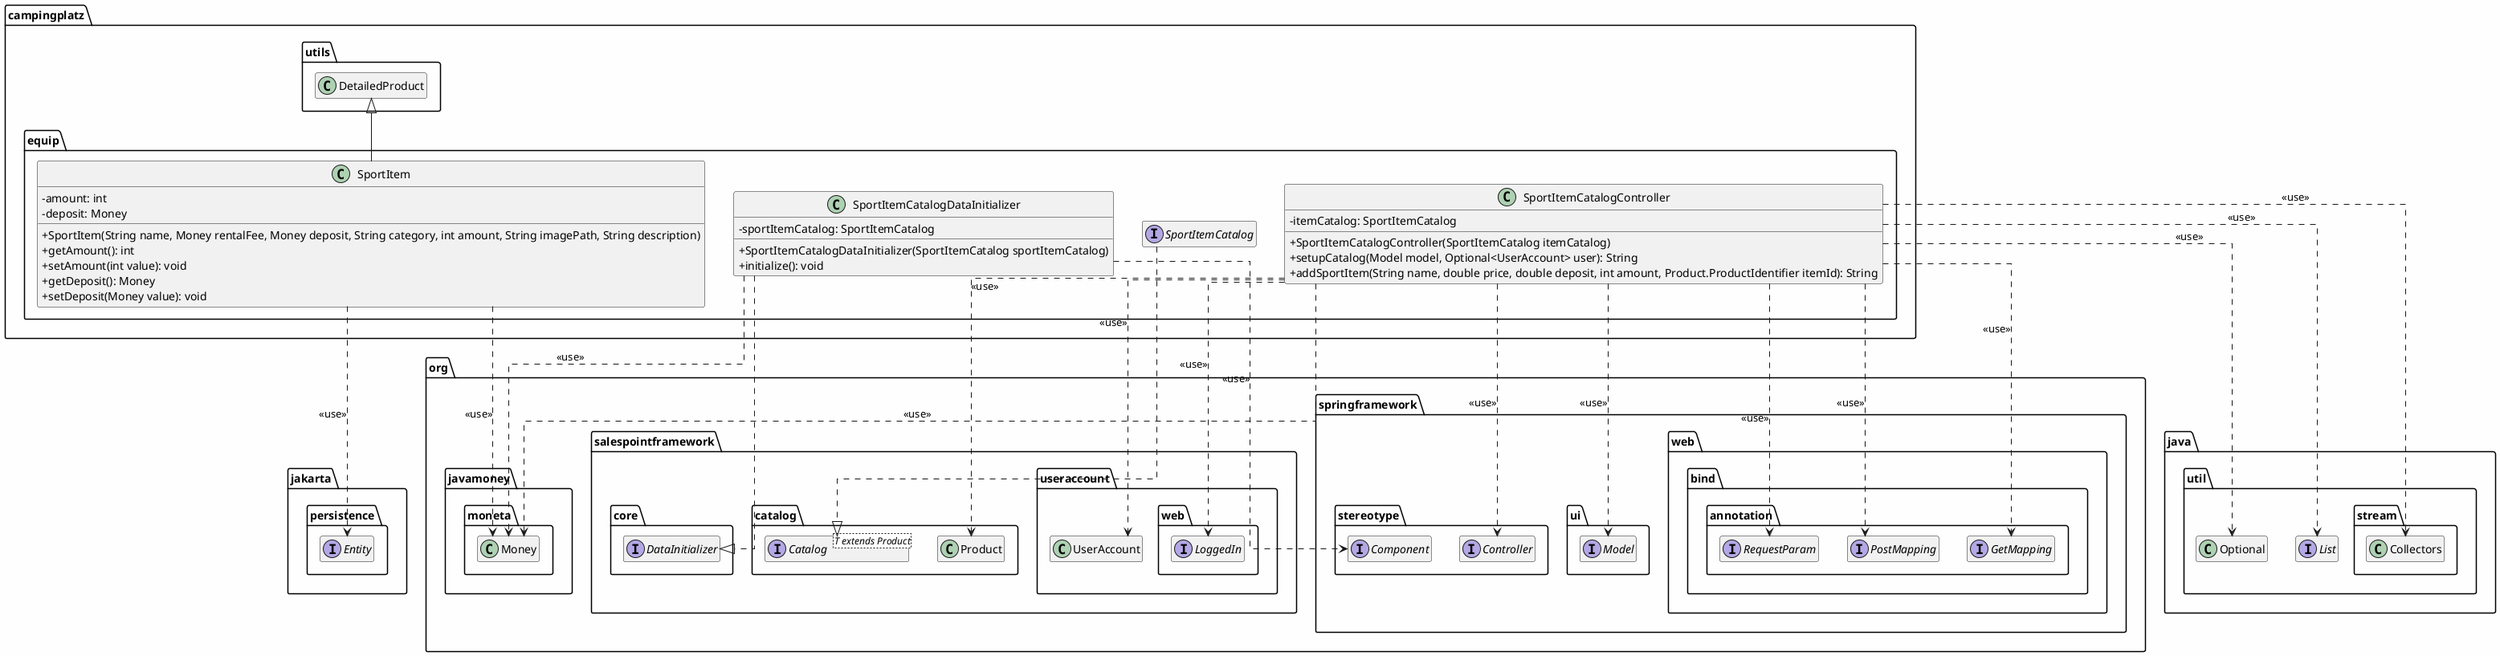 @startuml
hide empty fields
hide empty methods
skinparam classAttributeIconSize 0
skinparam linetype ortho
skinparam BackgroundColor #FEFEFE

'skinparam packageStyle Frame

class campingplatz.utils.DetailedProduct

interface jakarta.persistence.Entity

class org.javamoney.moneta.Money

interface org.salespointframework.catalog.Catalog<T extends Product>
class org.salespointframework.catalog.Product
class org.salespointframework.useraccount.UserAccount
interface org.salespointframework.useraccount.web.LoggedIn
interface org.salespointframework.core.DataInitializer

interface org.springframework.stereotype.Controller
interface org.springframework.stereotype.Component
interface org.springframework.ui.Model
interface org.springframework.web.bind.annotation.GetMapping
interface org.springframework.web.bind.annotation.PostMapping
interface org.springframework.web.bind.annotation.RequestParam

interface java.util.List
class java.util.Optional
class java.util.stream.Collectors


package campingplatz.equip {
    class SportItem{
    -amount: int
    -deposit: Money
    +SportItem(String name, Money rentalFee, Money deposit, String category, int amount, String imagePath, String description)
    +getAmount(): int
    +setAmount(int value): void
    +getDeposit(): Money
    +setDeposit(Money value): void
    }
    interface SportItemCatalog{
    }
    class SportItemCatalogController{
    -itemCatalog: SportItemCatalog
    +SportItemCatalogController(SportItemCatalog itemCatalog)
    +setupCatalog(Model model, Optional<UserAccount> user): String
    +addSportItem(String name, double price, double deposit, int amount, Product.ProductIdentifier itemId): String
    }
    class SportItemCatalogDataInitializer{
    -sportItemCatalog: SportItemCatalog
    +SportItemCatalogDataInitializer(SportItemCatalog sportItemCatalog)
    +initialize(): void
    }

}

SportItem ..> Money: <<use>>
SportItem ..> Entity: <<use>>
SportItem -up-|> DetailedProduct

SportItemCatalog ..|> Catalog

SportItemCatalogDataInitializer ..|> DataInitializer
SportItemCatalogDataInitializer ..> Component: <<use>>
SportItemCatalogDataInitializer ..> Money: <<use>>

SportItemCatalogController ..> Money: <<use>>
SportItemCatalogController ..> Product: <<use>>
SportItemCatalogController ..> UserAccount: <<use>>
SportItemCatalogController ..> LoggedIn: <<use>>
SportItemCatalogController ..> Controller: <<use>>
SportItemCatalogController ..> Model: <<use>>
SportItemCatalogController ..> GetMapping: <<use>>
SportItemCatalogController ..> PostMapping: <<use>>
SportItemCatalogController ..> RequestParam: <<use>>

SportItemCatalogController ..> List: <<use>>
SportItemCatalogController ..> Optional: <<use>>
SportItemCatalogController ..> Collectors: <<use>>
@enduml